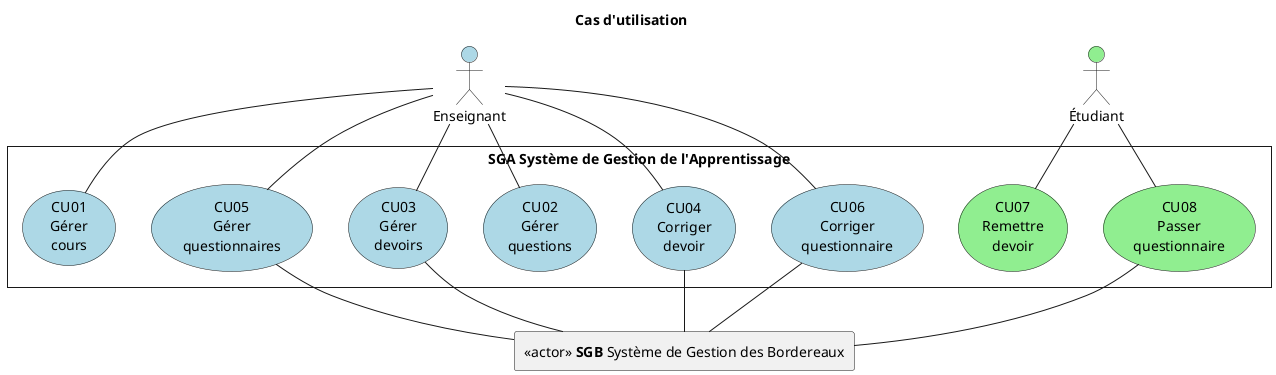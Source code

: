 @startuml DiagCasUtilisation
title Cas d'utilisation
skinparam style strictuml
skinparam backgroundcolor #ffffff
'left to right direction
rectangle "SGA Système de Gestion de l'Apprentissage" {
    (CU01\nGérer\ncours) as gc #lightblue
    (CU02\nGérer\nquestions) as gq2 #lightblue
    (CU03\nGérer\ndevoirs) as gd #lightblue
    (CU04\nCorriger\ndevoir) as cd #lightblue
    (CU05\nGérer\nquestionnaires) as gq1 #lightblue
    (CU06\nCorriger\nquestionnaire) as cq #lightblue
    (CU07\nRemettre\ndevoir) as rd #lightgreen
    (CU08\nPasser\nquestionnaire) as pq #lightgreen
}
'actor "Administrateur" as A
actor "Enseignant" as P #lightblue
actor "Étudiant" as E #lightgreen
rectangle "<<actor>> **SGB** Système de Gestion des Bordereaux" as signets
P -- gc
P -- gq1
P -- gq2
P -- gd
P -- cd
P -- cq
'A -- ie
E -- pq
E -- rd
signets -u- gq1
signets -u- gd
signets -u- pq
signets -u- cd
signets -u- cq
@enduml

@startuml DependanceCasUtilisations
digraph foo {
    label="Dépendences (préalables) des cas d'utilisation"
    labelloc=t fontsize=24 fontname=helvetica
    node [style=filled; fillcolor=lightblue; fontname=helvetica]
    CU01 [label="CU01 Gérer cours"]
    CU02 [label="CU02 Gérer questions"]
    CU03 [label="CU03 Gérer devoirs"]
    CU04 [label="CU04 Corriger devoir"]
    CU05 [label="CU05 Gérer questionnaires"]
    CU06 [label="CU06 Corriger questionnaire"]
    node [style=filled; fillcolor=lightgreen]
    CU07 [label="CU07 Remettre devoir"]
    CU08 [label="CU08 Passer questionnaire"]
    ' dependences
    CU04 -> CU07 -> CU03;
    CU03 -> CU01
    CU06 -> CU08 -> CU05;
    CU05 -> { CU01 CU02 }
    CU02 -> CU01
}
@enduml


